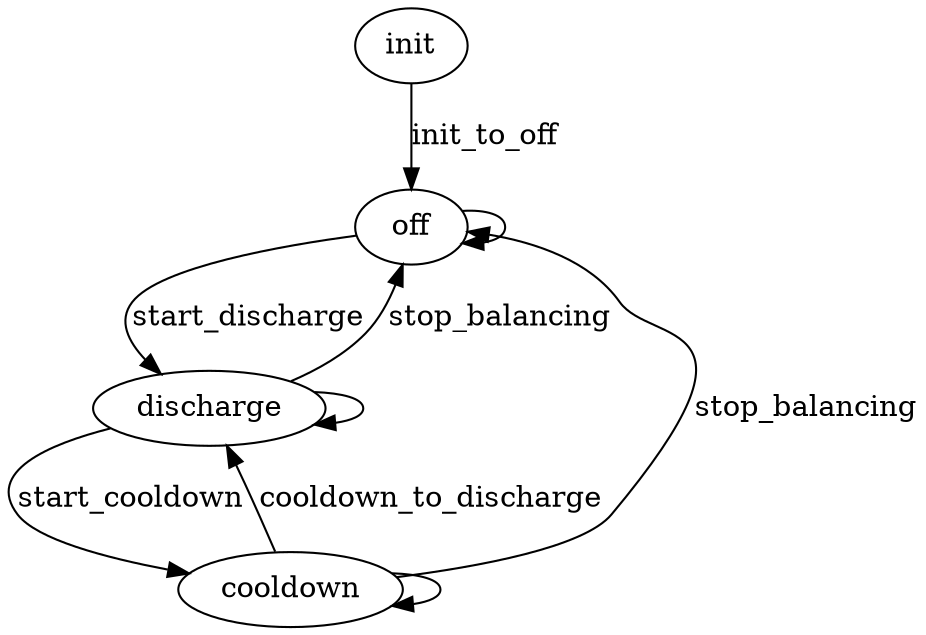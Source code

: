 digraph "bal_fsm" {
    
    init
    off
    discharge
    cooldown

    init -> off [label="init_to_off"]

    off -> off
    off -> discharge [label="start_discharge"]

    discharge -> discharge
    discharge -> off [label="stop_balancing"]
    discharge -> cooldown [label="start_cooldown"]

    cooldown -> cooldown
    cooldown -> off [label="stop_balancing"]
    cooldown -> discharge [label="cooldown_to_discharge"]
}
